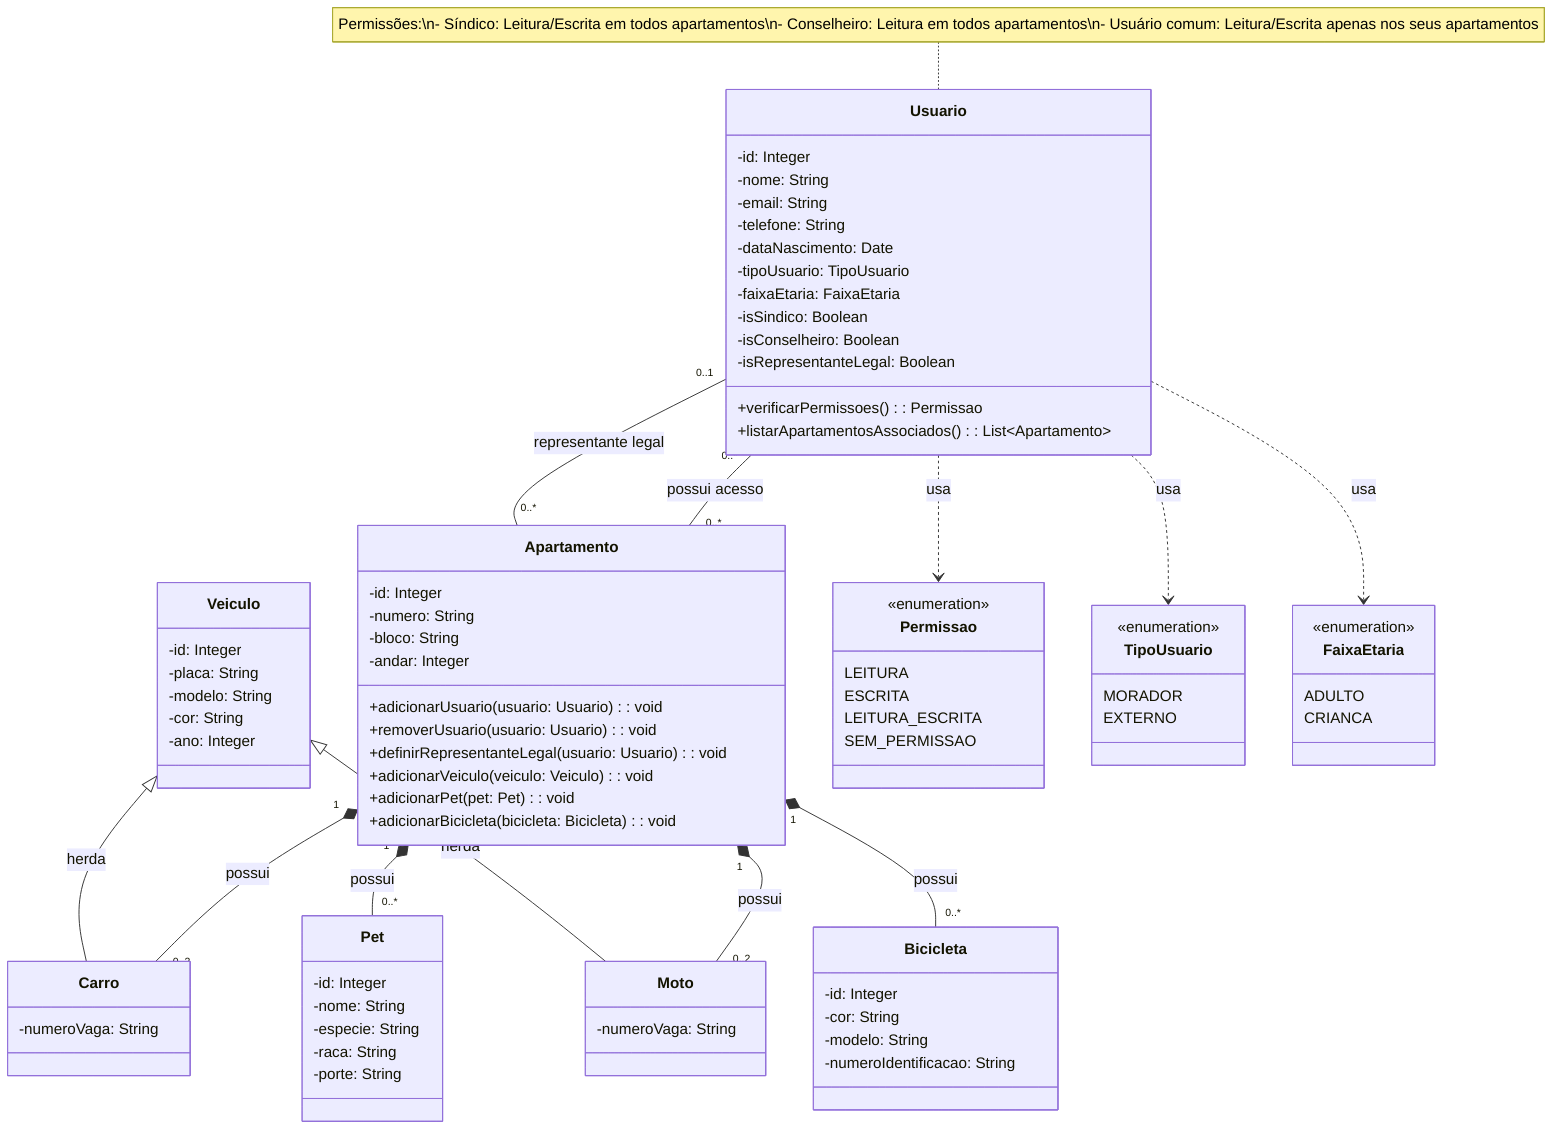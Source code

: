 classDiagram
    class Usuario {
        -id: Integer
        -nome: String
        -email: String
        -telefone: String
        -dataNascimento: Date
        -tipoUsuario: TipoUsuario
        -faixaEtaria: FaixaEtaria
        -isSindico: Boolean
        -isConselheiro: Boolean
        -isRepresentanteLegal: Boolean
        +verificarPermissoes(): Permissao
        +listarApartamentosAssociados(): List~Apartamento~
    }

    class Apartamento {
        -id: Integer
        -numero: String
        -bloco: String
        -andar: Integer
        +adicionarUsuario(usuario: Usuario): void
        +removerUsuario(usuario: Usuario): void
        +definirRepresentanteLegal(usuario: Usuario): void
        +adicionarVeiculo(veiculo: Veiculo): void
        +adicionarPet(pet: Pet): void
        +adicionarBicicleta(bicicleta: Bicicleta): void
    }

    class Veiculo {
        -id: Integer
        -placa: String
        -modelo: String
        -cor: String
        -ano: Integer
    }

    class Carro {
        -numeroVaga: String
    }

    class Moto {
        -numeroVaga: String
    }

    class Pet {
        -id: Integer
        -nome: String
        -especie: String
        -raca: String
        -porte: String
    }

    class Bicicleta {
        -id: Integer
        -cor: String
        -modelo: String
        -numeroIdentificacao: String
    }

    class Permissao {
        <<enumeration>>
        LEITURA
        ESCRITA
        LEITURA_ESCRITA
        SEM_PERMISSAO
    }

    class TipoUsuario {
        <<enumeration>>
        MORADOR
        EXTERNO
    }

    class FaixaEtaria {
        <<enumeration>>
        ADULTO
        CRIANCA
    }

    %% Relacionamentos
    Usuario "0..*" -- "0..*" Apartamento : possui acesso
    Usuario "0..1" -- "0..*" Apartamento : representante legal
    
    Apartamento "1" *-- "0..2" Carro : possui
    Apartamento "1" *-- "0..2" Moto : possui
    Apartamento "1" *-- "0..*" Pet : possui
    Apartamento "1" *-- "0..*" Bicicleta : possui

    Veiculo <|-- Carro : herda
    Veiculo <|-- Moto : herda

    Usuario ..> Permissao : usa
    Usuario ..> TipoUsuario : usa
    Usuario ..> FaixaEtaria : usa

    %% Notas sobre permissões
    note for Usuario "Permissões:\n- Síndico: Leitura/Escrita em todos apartamentos\n- Conselheiro: Leitura em todos apartamentos\n- Usuário comum: Leitura/Escrita apenas nos seus apartamentos"